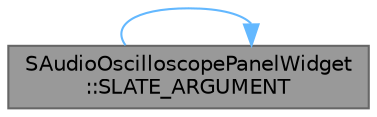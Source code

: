 digraph "SAudioOscilloscopePanelWidget::SLATE_ARGUMENT"
{
 // INTERACTIVE_SVG=YES
 // LATEX_PDF_SIZE
  bgcolor="transparent";
  edge [fontname=Helvetica,fontsize=10,labelfontname=Helvetica,labelfontsize=10];
  node [fontname=Helvetica,fontsize=10,shape=box,height=0.2,width=0.4];
  rankdir="LR";
  Node1 [id="Node000001",label="SAudioOscilloscopePanelWidget\l::SLATE_ARGUMENT",height=0.2,width=0.4,color="gray40", fillcolor="grey60", style="filled", fontcolor="black",tooltip="Maximum number of divisions in the value grid."];
  Node1 -> Node1 [id="edge1_Node000001_Node000001",color="steelblue1",style="solid",tooltip=" "];
}
